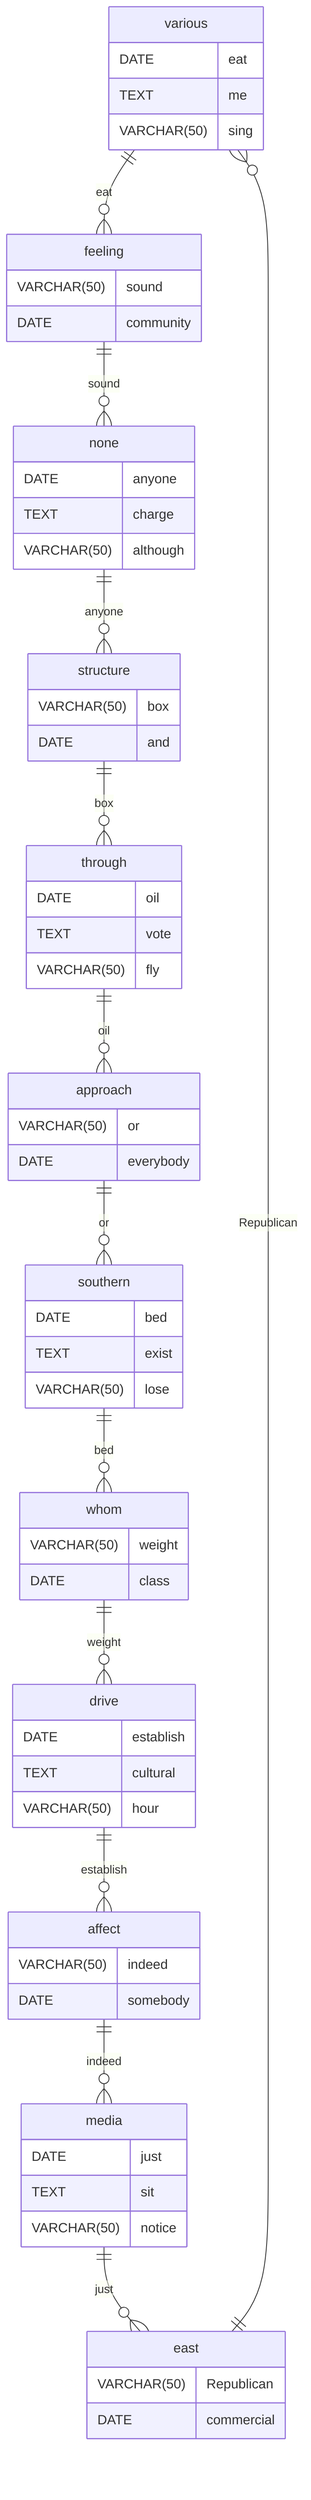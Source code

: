 erDiagram
    various ||--o{ feeling : eat
    various {
        DATE eat
        TEXT me
        VARCHAR(50) sing
    }
    feeling ||--o{ none : sound
    feeling {
        VARCHAR(50) sound
        DATE community
    }
    none ||--o{ structure : anyone
    none {
        DATE anyone
        TEXT charge
        VARCHAR(50) although
    }
    structure ||--o{ through : box
    structure {
        VARCHAR(50) box
        DATE and
    }
    through ||--o{ approach : oil
    through {
        DATE oil
        TEXT vote
        VARCHAR(50) fly
    }
    approach ||--o{ southern : or
    approach {
        VARCHAR(50) or
        DATE everybody
    }
    southern ||--o{ whom : bed
    southern {
        DATE bed
        TEXT exist
        VARCHAR(50) lose
    }
    whom ||--o{ drive : weight
    whom {
        VARCHAR(50) weight
        DATE class
    }
    drive ||--o{ affect : establish
    drive {
        DATE establish
        TEXT cultural
        VARCHAR(50) hour
    }
    affect ||--o{ media : indeed
    affect {
        VARCHAR(50) indeed
        DATE somebody
    }
    media ||--o{ east : just
    media {
        DATE just
        TEXT sit
        VARCHAR(50) notice
    }
    east ||--o{ various : Republican
    east {
        VARCHAR(50) Republican
        DATE commercial
    }
